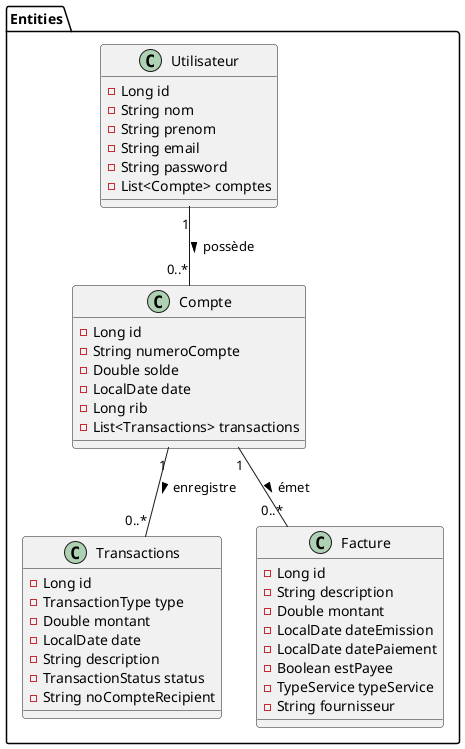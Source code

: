 @startuml

package "Entities" {

  class Utilisateur {
    - Long id
    - String nom
    - String prenom
    - String email
    - String password
    - List<Compte> comptes
  }

  class Compte {
    - Long id
    - String numeroCompte
    - Double solde
    - LocalDate date
    - Long rib
    - List<Transactions> transactions
  }

  class Transactions {
    - Long id
    - TransactionType type
    - Double montant
    - LocalDate date
    - String description
    - TransactionStatus status
    - String noCompteRecipient
  }

  class Facture {
    - Long id
    - String description
    - Double montant
    - LocalDate dateEmission
    - LocalDate datePaiement
    - Boolean estPayee
    - TypeService typeService
    - String fournisseur
  }

}

Utilisateur "1" -- "0..*" Compte : possède >
Compte "1" -- "0..*" Transactions : enregistre >
Compte "1" -- "0..*" Facture : émet >

@enduml

